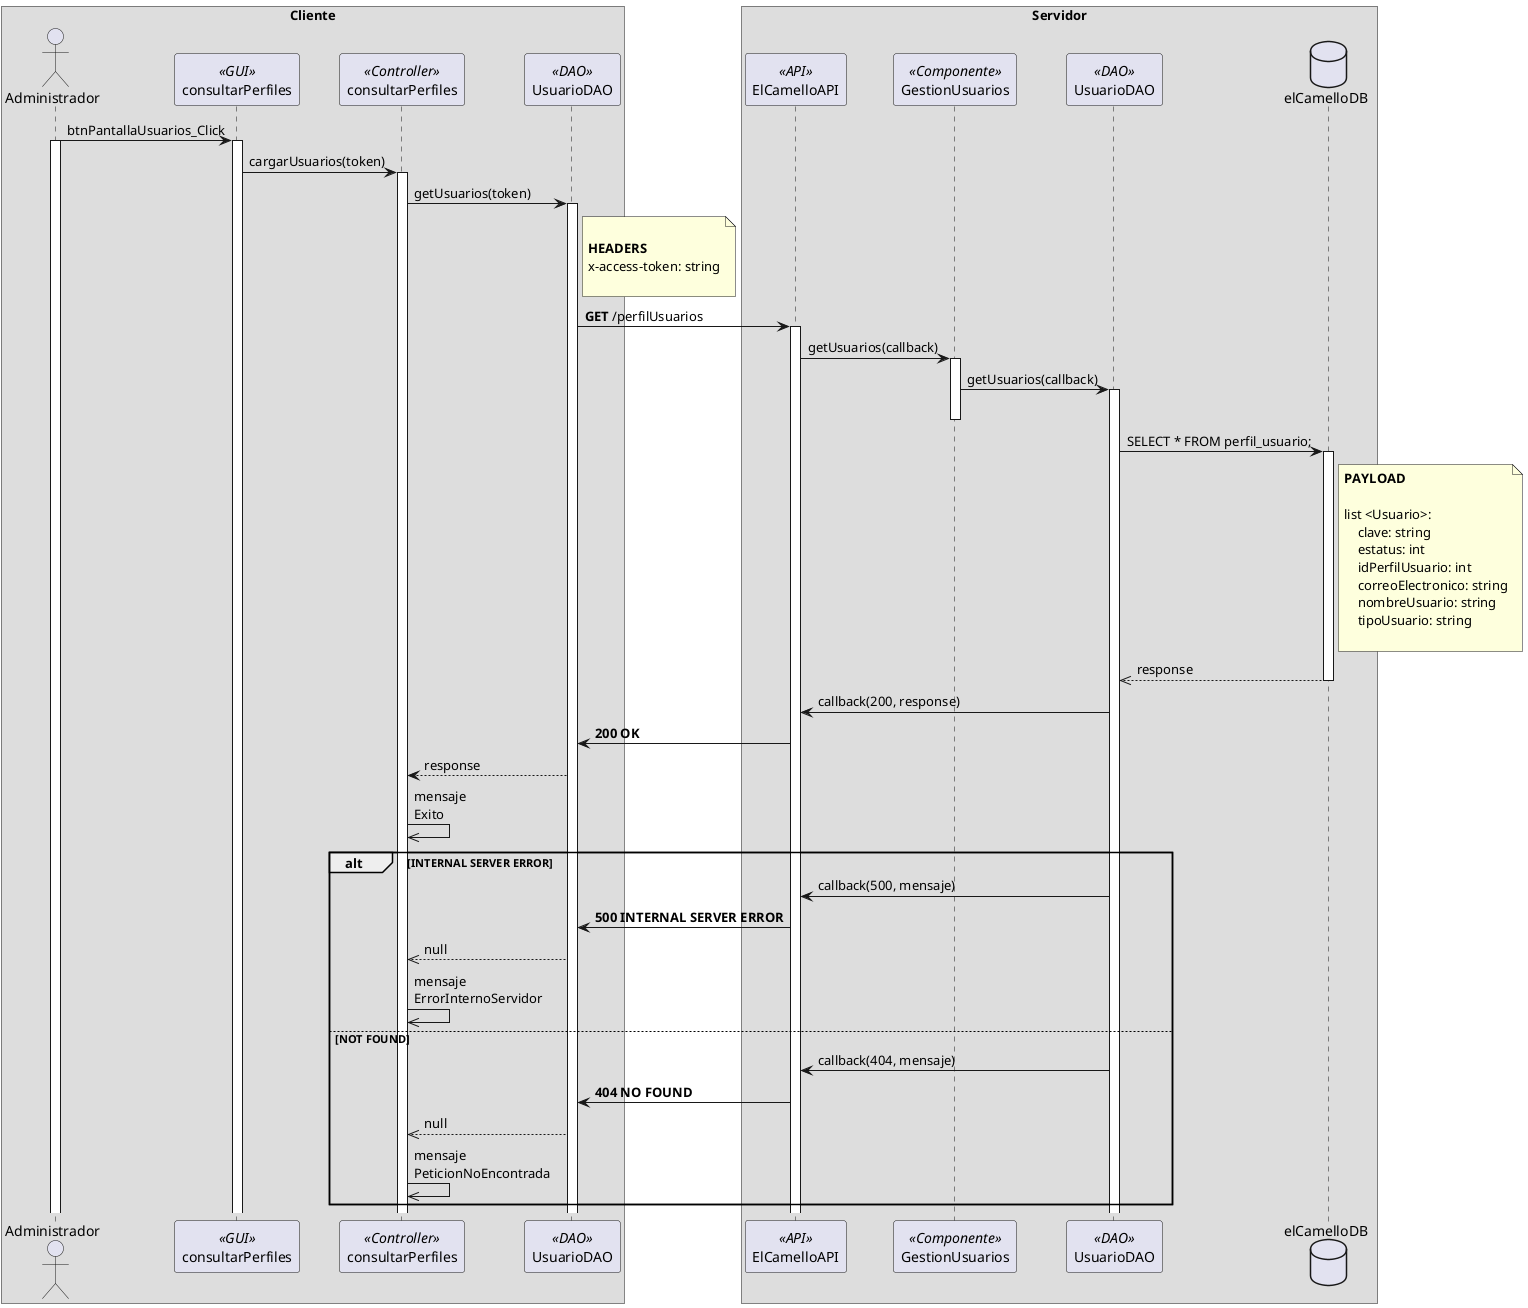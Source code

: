 @startuml

box Cliente
    actor Administrador as a
    participant consultarPerfiles as b <<GUI>> 
    participant consultarPerfiles as c <<Controller>>
    participant UsuarioDAO as d <<DAO>>

end box

box Servidor
    participant ElCamelloAPI as e <<API>>
    participant GestionUsuarios as f <<Componente>>
    participant UsuarioDAO as g <<DAO>>
    database elCamelloDB as db
end box

a -> b: btnPantallaUsuarios_Click
activate a
activate b

b -> c: cargarUsuarios(token)
activate c

c -> d: getUsuarios(token)
activate d

note right of d
 
**HEADERS**
x-access-token: string

end note


d -> e:  **GET** /perfilUsuarios
activate e

e -> f: getUsuarios(callback)
activate f

f -> g: getUsuarios(callback)
activate g
deactivate f

g -> db: SELECT * FROM perfil_usuario;
activate db

note right of db
**PAYLOAD**

list <Usuario>:
    clave: string
    estatus: int
    idPerfilUsuario: int
    correoElectronico: string
    nombreUsuario: string
    tipoUsuario: string

end note

db -->> g: response
deactivate db

g -> e: callback(200, response)

e -> d: **200 OK**

d --> c: response

c ->> c: mensaje\nExito

alt INTERNAL SERVER ERROR

    g -> e: callback(500, mensaje)

    e -> d: **500 INTERNAL SERVER ERROR**

    d -->> c: null

    c ->> c: mensaje\nErrorInternoServidor

else NOT FOUND

    g -> e: callback(404, mensaje)

    e -> d: **404 NO FOUND**

    d -->> c: null

    c ->> c: mensaje\nPeticionNoEncontrada

end

@enduml